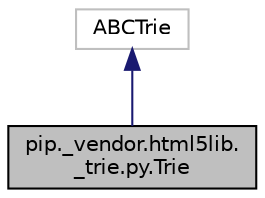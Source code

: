 digraph "pip._vendor.html5lib._trie.py.Trie"
{
  edge [fontname="Helvetica",fontsize="10",labelfontname="Helvetica",labelfontsize="10"];
  node [fontname="Helvetica",fontsize="10",shape=record];
  Node2 [label="pip._vendor.html5lib.\l_trie.py.Trie",height=0.2,width=0.4,color="black", fillcolor="grey75", style="filled", fontcolor="black"];
  Node3 -> Node2 [dir="back",color="midnightblue",fontsize="10",style="solid",fontname="Helvetica"];
  Node3 [label="ABCTrie",height=0.2,width=0.4,color="grey75", fillcolor="white", style="filled"];
}

